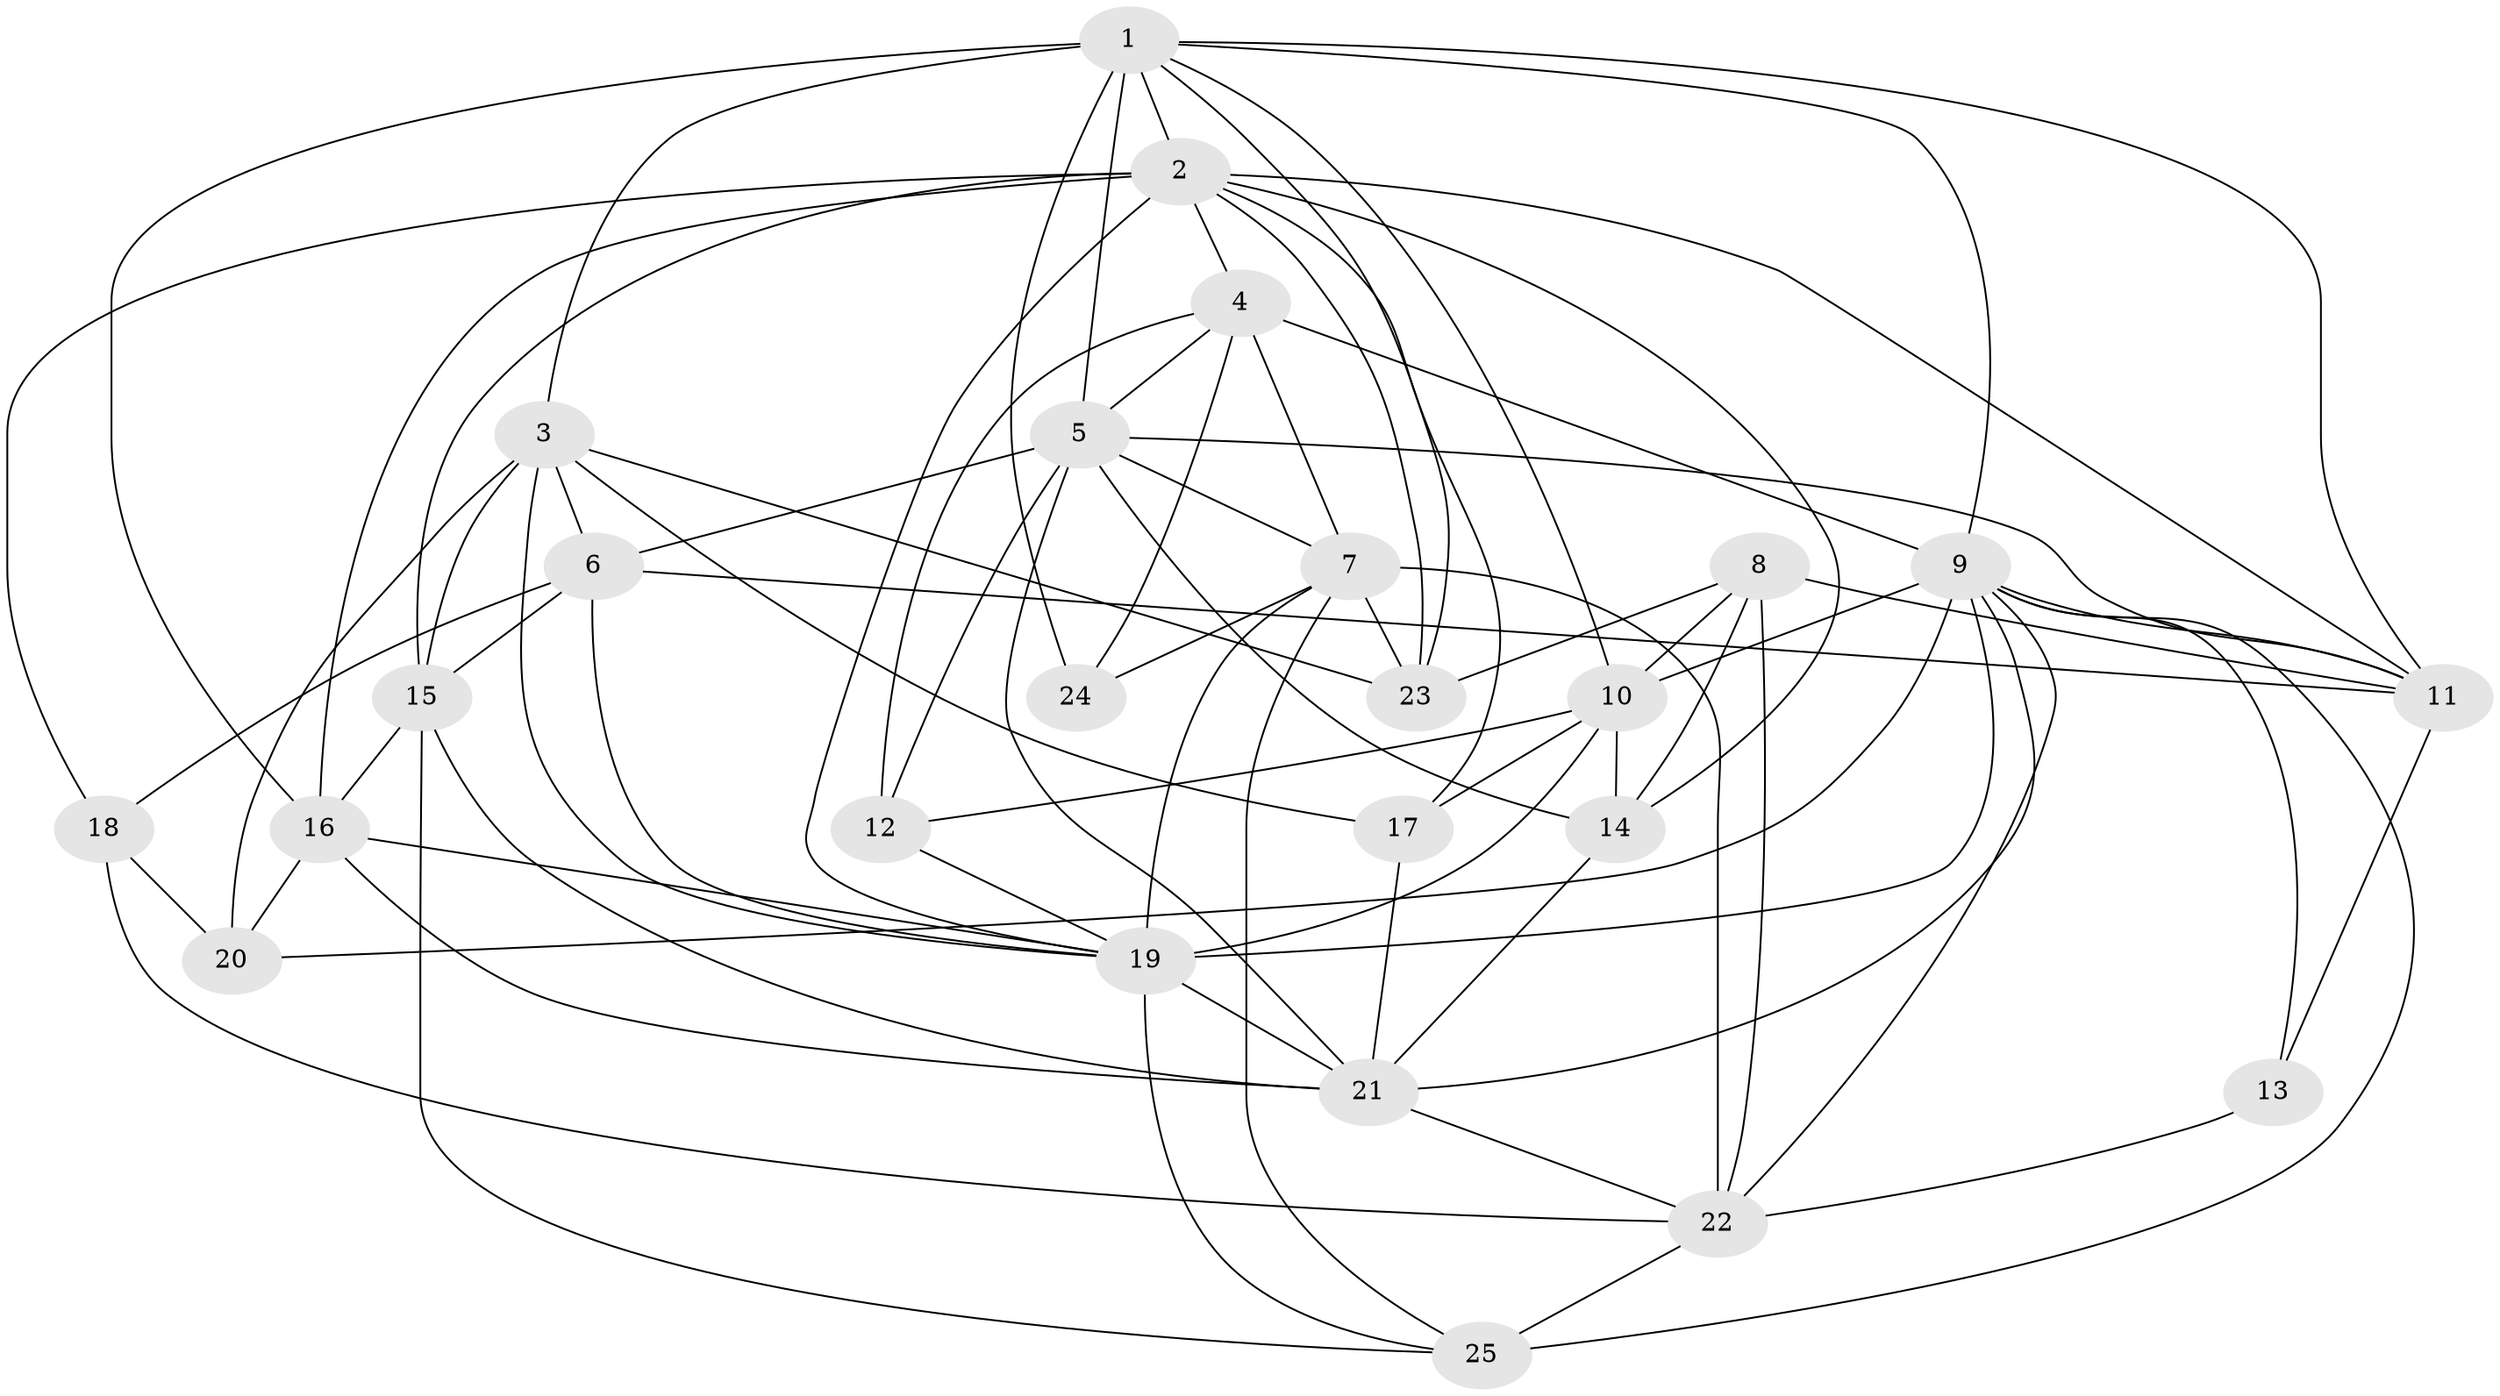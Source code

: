 // original degree distribution, {4: 1.0}
// Generated by graph-tools (version 1.1) at 2025/53/03/04/25 22:53:33]
// undirected, 25 vertices, 78 edges
graph export_dot {
  node [color=gray90,style=filled];
  1;
  2;
  3;
  4;
  5;
  6;
  7;
  8;
  9;
  10;
  11;
  12;
  13;
  14;
  15;
  16;
  17;
  18;
  19;
  20;
  21;
  22;
  23;
  24;
  25;
  1 -- 2 [weight=1.0];
  1 -- 3 [weight=2.0];
  1 -- 5 [weight=2.0];
  1 -- 9 [weight=1.0];
  1 -- 10 [weight=1.0];
  1 -- 11 [weight=2.0];
  1 -- 16 [weight=1.0];
  1 -- 23 [weight=1.0];
  1 -- 24 [weight=1.0];
  2 -- 4 [weight=1.0];
  2 -- 11 [weight=1.0];
  2 -- 14 [weight=1.0];
  2 -- 15 [weight=1.0];
  2 -- 16 [weight=3.0];
  2 -- 17 [weight=1.0];
  2 -- 18 [weight=1.0];
  2 -- 19 [weight=1.0];
  2 -- 23 [weight=1.0];
  3 -- 6 [weight=2.0];
  3 -- 15 [weight=1.0];
  3 -- 17 [weight=1.0];
  3 -- 19 [weight=1.0];
  3 -- 20 [weight=1.0];
  3 -- 23 [weight=2.0];
  4 -- 5 [weight=1.0];
  4 -- 7 [weight=2.0];
  4 -- 9 [weight=2.0];
  4 -- 12 [weight=1.0];
  4 -- 24 [weight=1.0];
  5 -- 6 [weight=1.0];
  5 -- 7 [weight=2.0];
  5 -- 11 [weight=1.0];
  5 -- 12 [weight=1.0];
  5 -- 14 [weight=1.0];
  5 -- 21 [weight=1.0];
  6 -- 11 [weight=1.0];
  6 -- 15 [weight=2.0];
  6 -- 18 [weight=1.0];
  6 -- 19 [weight=1.0];
  7 -- 19 [weight=2.0];
  7 -- 22 [weight=2.0];
  7 -- 23 [weight=1.0];
  7 -- 24 [weight=2.0];
  7 -- 25 [weight=1.0];
  8 -- 10 [weight=2.0];
  8 -- 11 [weight=1.0];
  8 -- 14 [weight=1.0];
  8 -- 22 [weight=1.0];
  8 -- 23 [weight=1.0];
  9 -- 10 [weight=2.0];
  9 -- 11 [weight=1.0];
  9 -- 13 [weight=1.0];
  9 -- 19 [weight=1.0];
  9 -- 20 [weight=1.0];
  9 -- 21 [weight=1.0];
  9 -- 22 [weight=1.0];
  9 -- 25 [weight=1.0];
  10 -- 12 [weight=1.0];
  10 -- 14 [weight=1.0];
  10 -- 17 [weight=1.0];
  10 -- 19 [weight=2.0];
  11 -- 13 [weight=1.0];
  12 -- 19 [weight=1.0];
  13 -- 22 [weight=2.0];
  14 -- 21 [weight=2.0];
  15 -- 16 [weight=2.0];
  15 -- 21 [weight=1.0];
  15 -- 25 [weight=1.0];
  16 -- 19 [weight=1.0];
  16 -- 20 [weight=1.0];
  16 -- 21 [weight=2.0];
  17 -- 21 [weight=1.0];
  18 -- 20 [weight=1.0];
  18 -- 22 [weight=1.0];
  19 -- 21 [weight=1.0];
  19 -- 25 [weight=1.0];
  21 -- 22 [weight=1.0];
  22 -- 25 [weight=2.0];
}
